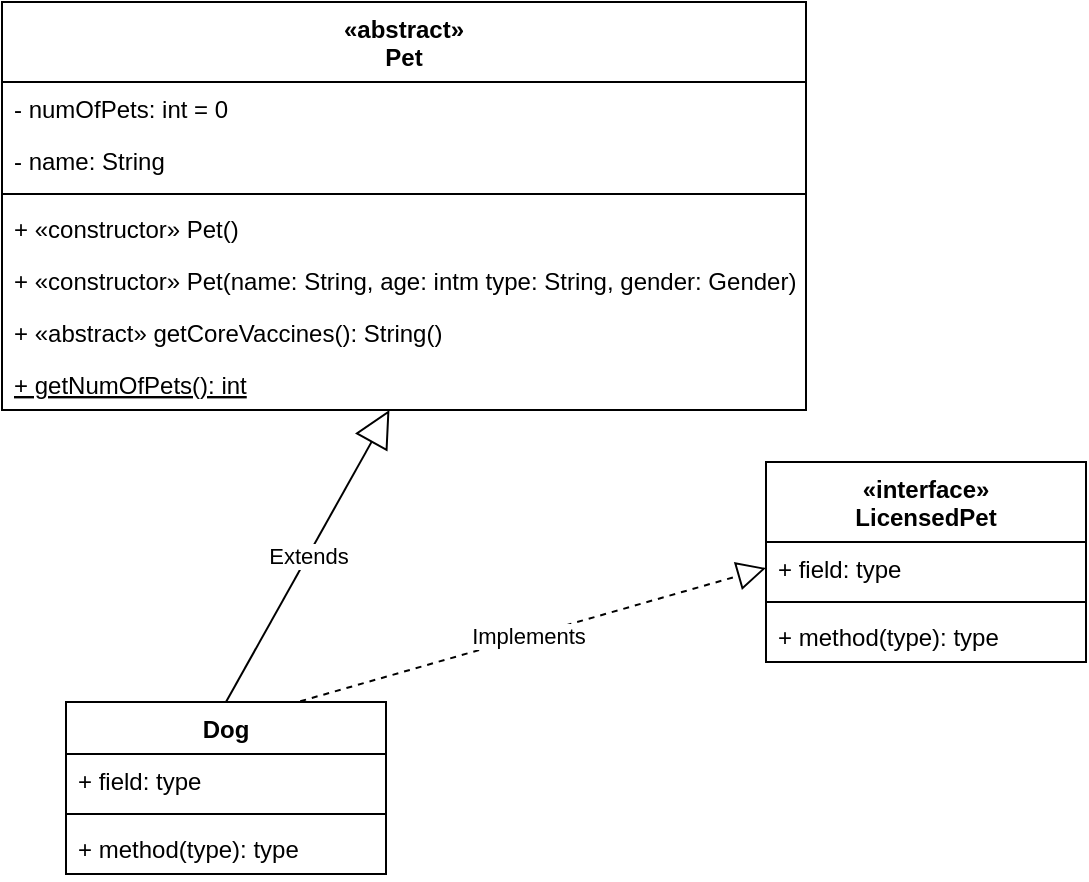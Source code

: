 <mxfile version="13.8.0" type="github"><diagram id="8g0LjR1PSN-NgNXDDD8f" name="Page-1"><mxGraphModel dx="588" dy="579" grid="1" gridSize="10" guides="1" tooltips="1" connect="1" arrows="1" fold="1" page="1" pageScale="1" pageWidth="850" pageHeight="1100" math="0" shadow="0"><root><mxCell id="0"/><mxCell id="1" parent="0"/><mxCell id="l1MZ9OpHBA4qs5OOFsFq-1" value="«abstract»&#10;Pet" style="swimlane;fontStyle=1;align=center;verticalAlign=top;childLayout=stackLayout;horizontal=1;startSize=40;horizontalStack=0;resizeParent=1;resizeParentMax=0;resizeLast=0;collapsible=1;marginBottom=0;" vertex="1" parent="1"><mxGeometry x="378" y="140" width="402" height="204" as="geometry"/></mxCell><mxCell id="l1MZ9OpHBA4qs5OOFsFq-2" value="- numOfPets: int = 0" style="text;strokeColor=none;fillColor=none;align=left;verticalAlign=top;spacingLeft=4;spacingRight=4;overflow=hidden;rotatable=0;points=[[0,0.5],[1,0.5]];portConstraint=eastwest;" vertex="1" parent="l1MZ9OpHBA4qs5OOFsFq-1"><mxGeometry y="40" width="402" height="26" as="geometry"/></mxCell><mxCell id="l1MZ9OpHBA4qs5OOFsFq-5" value="- name: String" style="text;strokeColor=none;fillColor=none;align=left;verticalAlign=top;spacingLeft=4;spacingRight=4;overflow=hidden;rotatable=0;points=[[0,0.5],[1,0.5]];portConstraint=eastwest;" vertex="1" parent="l1MZ9OpHBA4qs5OOFsFq-1"><mxGeometry y="66" width="402" height="26" as="geometry"/></mxCell><mxCell id="l1MZ9OpHBA4qs5OOFsFq-3" value="" style="line;strokeWidth=1;fillColor=none;align=left;verticalAlign=middle;spacingTop=-1;spacingLeft=3;spacingRight=3;rotatable=0;labelPosition=right;points=[];portConstraint=eastwest;" vertex="1" parent="l1MZ9OpHBA4qs5OOFsFq-1"><mxGeometry y="92" width="402" height="8" as="geometry"/></mxCell><mxCell id="l1MZ9OpHBA4qs5OOFsFq-4" value="+ «constructor» Pet()" style="text;strokeColor=none;fillColor=none;align=left;verticalAlign=top;spacingLeft=4;spacingRight=4;overflow=hidden;rotatable=0;points=[[0,0.5],[1,0.5]];portConstraint=eastwest;" vertex="1" parent="l1MZ9OpHBA4qs5OOFsFq-1"><mxGeometry y="100" width="402" height="26" as="geometry"/></mxCell><mxCell id="l1MZ9OpHBA4qs5OOFsFq-16" value="+ «constructor» Pet(name: String, age: intm type: String, gender: Gender)" style="text;strokeColor=none;fillColor=none;align=left;verticalAlign=top;spacingLeft=4;spacingRight=4;overflow=hidden;rotatable=0;points=[[0,0.5],[1,0.5]];portConstraint=eastwest;" vertex="1" parent="l1MZ9OpHBA4qs5OOFsFq-1"><mxGeometry y="126" width="402" height="26" as="geometry"/></mxCell><mxCell id="l1MZ9OpHBA4qs5OOFsFq-17" value="+ «abstract» getCoreVaccines(): String()" style="text;strokeColor=none;fillColor=none;align=left;verticalAlign=top;spacingLeft=4;spacingRight=4;overflow=hidden;rotatable=0;points=[[0,0.5],[1,0.5]];portConstraint=eastwest;" vertex="1" parent="l1MZ9OpHBA4qs5OOFsFq-1"><mxGeometry y="152" width="402" height="26" as="geometry"/></mxCell><mxCell id="l1MZ9OpHBA4qs5OOFsFq-18" value="+ getNumOfPets(): int" style="text;strokeColor=none;fillColor=none;align=left;verticalAlign=top;spacingLeft=4;spacingRight=4;overflow=hidden;rotatable=0;points=[[0,0.5],[1,0.5]];portConstraint=eastwest;fontStyle=4" vertex="1" parent="l1MZ9OpHBA4qs5OOFsFq-1"><mxGeometry y="178" width="402" height="26" as="geometry"/></mxCell><mxCell id="l1MZ9OpHBA4qs5OOFsFq-14" value="Implements" style="endArrow=block;dashed=1;endFill=0;endSize=12;html=1;exitX=0.696;exitY=0.015;exitDx=0;exitDy=0;exitPerimeter=0;entryX=0;entryY=0.5;entryDx=0;entryDy=0;" edge="1" parent="1" source="l1MZ9OpHBA4qs5OOFsFq-6" target="l1MZ9OpHBA4qs5OOFsFq-11"><mxGeometry width="160" relative="1" as="geometry"><mxPoint x="310" y="380" as="sourcePoint"/><mxPoint x="560" y="270" as="targetPoint"/></mxGeometry></mxCell><mxCell id="l1MZ9OpHBA4qs5OOFsFq-15" value="Extends" style="endArrow=block;endSize=16;endFill=0;html=1;exitX=0.5;exitY=0;exitDx=0;exitDy=0;" edge="1" parent="1" source="l1MZ9OpHBA4qs5OOFsFq-6" target="l1MZ9OpHBA4qs5OOFsFq-18"><mxGeometry width="160" relative="1" as="geometry"><mxPoint x="230" y="660" as="sourcePoint"/><mxPoint x="520" y="400" as="targetPoint"/></mxGeometry></mxCell><mxCell id="l1MZ9OpHBA4qs5OOFsFq-6" value="Dog" style="swimlane;fontStyle=1;align=center;verticalAlign=top;childLayout=stackLayout;horizontal=1;startSize=26;horizontalStack=0;resizeParent=1;resizeParentMax=0;resizeLast=0;collapsible=1;marginBottom=0;" vertex="1" parent="1"><mxGeometry x="410" y="490" width="160" height="86" as="geometry"/></mxCell><mxCell id="l1MZ9OpHBA4qs5OOFsFq-7" value="+ field: type" style="text;strokeColor=none;fillColor=none;align=left;verticalAlign=top;spacingLeft=4;spacingRight=4;overflow=hidden;rotatable=0;points=[[0,0.5],[1,0.5]];portConstraint=eastwest;" vertex="1" parent="l1MZ9OpHBA4qs5OOFsFq-6"><mxGeometry y="26" width="160" height="26" as="geometry"/></mxCell><mxCell id="l1MZ9OpHBA4qs5OOFsFq-8" value="" style="line;strokeWidth=1;fillColor=none;align=left;verticalAlign=middle;spacingTop=-1;spacingLeft=3;spacingRight=3;rotatable=0;labelPosition=right;points=[];portConstraint=eastwest;" vertex="1" parent="l1MZ9OpHBA4qs5OOFsFq-6"><mxGeometry y="52" width="160" height="8" as="geometry"/></mxCell><mxCell id="l1MZ9OpHBA4qs5OOFsFq-9" value="+ method(type): type" style="text;strokeColor=none;fillColor=none;align=left;verticalAlign=top;spacingLeft=4;spacingRight=4;overflow=hidden;rotatable=0;points=[[0,0.5],[1,0.5]];portConstraint=eastwest;" vertex="1" parent="l1MZ9OpHBA4qs5OOFsFq-6"><mxGeometry y="60" width="160" height="26" as="geometry"/></mxCell><mxCell id="l1MZ9OpHBA4qs5OOFsFq-10" value="«interface»&#10;LicensedPet" style="swimlane;fontStyle=1;align=center;verticalAlign=top;childLayout=stackLayout;horizontal=1;startSize=40;horizontalStack=0;resizeParent=1;resizeParentMax=0;resizeLast=0;collapsible=1;marginBottom=0;" vertex="1" parent="1"><mxGeometry x="760" y="370" width="160" height="100" as="geometry"/></mxCell><mxCell id="l1MZ9OpHBA4qs5OOFsFq-11" value="+ field: type" style="text;strokeColor=none;fillColor=none;align=left;verticalAlign=top;spacingLeft=4;spacingRight=4;overflow=hidden;rotatable=0;points=[[0,0.5],[1,0.5]];portConstraint=eastwest;" vertex="1" parent="l1MZ9OpHBA4qs5OOFsFq-10"><mxGeometry y="40" width="160" height="26" as="geometry"/></mxCell><mxCell id="l1MZ9OpHBA4qs5OOFsFq-12" value="" style="line;strokeWidth=1;fillColor=none;align=left;verticalAlign=middle;spacingTop=-1;spacingLeft=3;spacingRight=3;rotatable=0;labelPosition=right;points=[];portConstraint=eastwest;" vertex="1" parent="l1MZ9OpHBA4qs5OOFsFq-10"><mxGeometry y="66" width="160" height="8" as="geometry"/></mxCell><mxCell id="l1MZ9OpHBA4qs5OOFsFq-13" value="+ method(type): type" style="text;strokeColor=none;fillColor=none;align=left;verticalAlign=top;spacingLeft=4;spacingRight=4;overflow=hidden;rotatable=0;points=[[0,0.5],[1,0.5]];portConstraint=eastwest;" vertex="1" parent="l1MZ9OpHBA4qs5OOFsFq-10"><mxGeometry y="74" width="160" height="26" as="geometry"/></mxCell></root></mxGraphModel></diagram></mxfile>